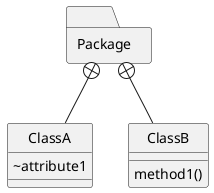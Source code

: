 @startuml
hide circle
allow_mixing
skinparam classAttributeIconSize 0

folder Package

class ClassA{
    ~attribute1
}

class ClassB{
    method1()
}

ClassA -u-+ Package
ClassB -u-+ Package
@enduml